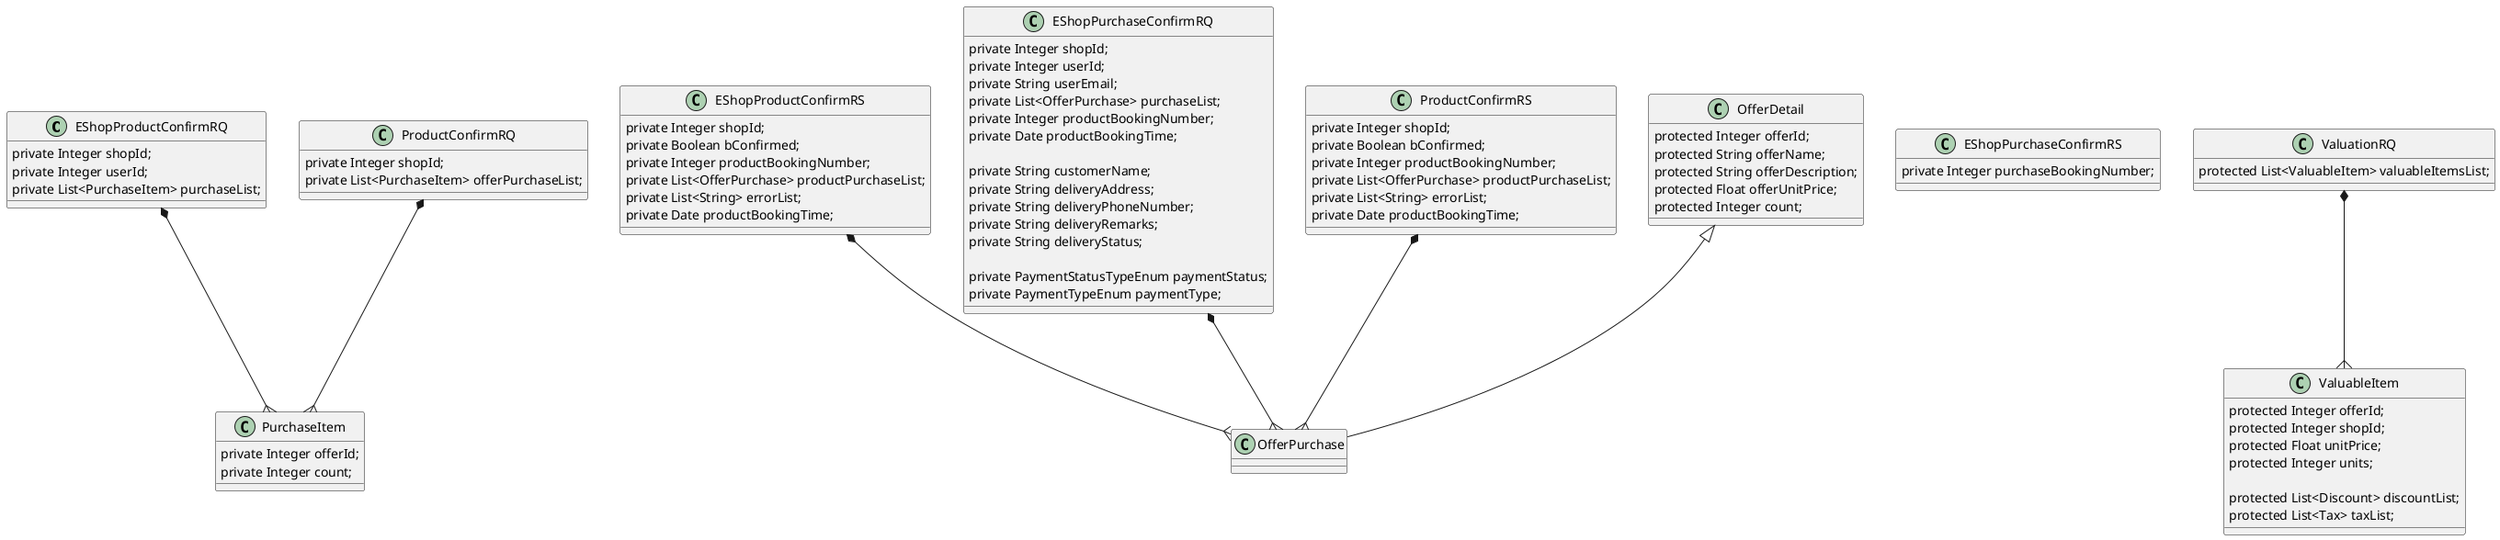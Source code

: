 @startuml


class EShopProductConfirmRQ {
    private Integer shopId;
    private Integer userId;
    private List<PurchaseItem> purchaseList;
}


class EShopProductConfirmRS {
	private Integer shopId;
    private Boolean bConfirmed;
	private Integer productBookingNumber;
    private List<OfferPurchase> productPurchaseList;
    private List<String> errorList;
    private Date productBookingTime;
}

class EShopPurchaseConfirmRQ {
    private Integer shopId;
    private Integer userId;
    private String userEmail;
    private List<OfferPurchase> purchaseList;
   	private Integer productBookingNumber;
    private Date productBookingTime;

    private String customerName;
    private String deliveryAddress;
    private String deliveryPhoneNumber;
    private String deliveryRemarks;
    private String deliveryStatus;

    private PaymentStatusTypeEnum paymentStatus;
    private PaymentTypeEnum paymentType;
}

class EShopPurchaseConfirmRS {
	private Integer purchaseBookingNumber;
}



class PurchaseItem {

    private Integer offerId;
    private Integer count;
}

EShopProductConfirmRQ *--{ PurchaseItem
ProductConfirmRQ *--{ PurchaseItem

ProductConfirmRS *--{ OfferPurchase
EShopProductConfirmRS *--{ OfferPurchase

EShopPurchaseConfirmRQ *--{ OfferPurchase



class ProductConfirmRQ {
    
    private Integer shopId;
    private List<PurchaseItem> offerPurchaseList;
}

class ProductConfirmRS {
	private Integer shopId;
    private Boolean bConfirmed;
	private Integer productBookingNumber;
    private List<OfferPurchase> productPurchaseList;
    private List<String> errorList;
    private Date productBookingTime;
}


class OfferDetail {
	protected Integer offerId;
    protected String offerName;
    protected String offerDescription;
    protected Float offerUnitPrice;
    protected Integer count;
}

OfferDetail <|-- OfferPurchase
ValuationRQ *--{ ValuableItem

class ValuationRQ {

    protected List<ValuableItem> valuableItemsList;
}
    
    
class ValuableItem {
    protected Integer offerId;
    protected Integer shopId;
    protected Float unitPrice;
    protected Integer units;

    protected List<Discount> discountList;
    protected List<Tax> taxList;
}





@enduml